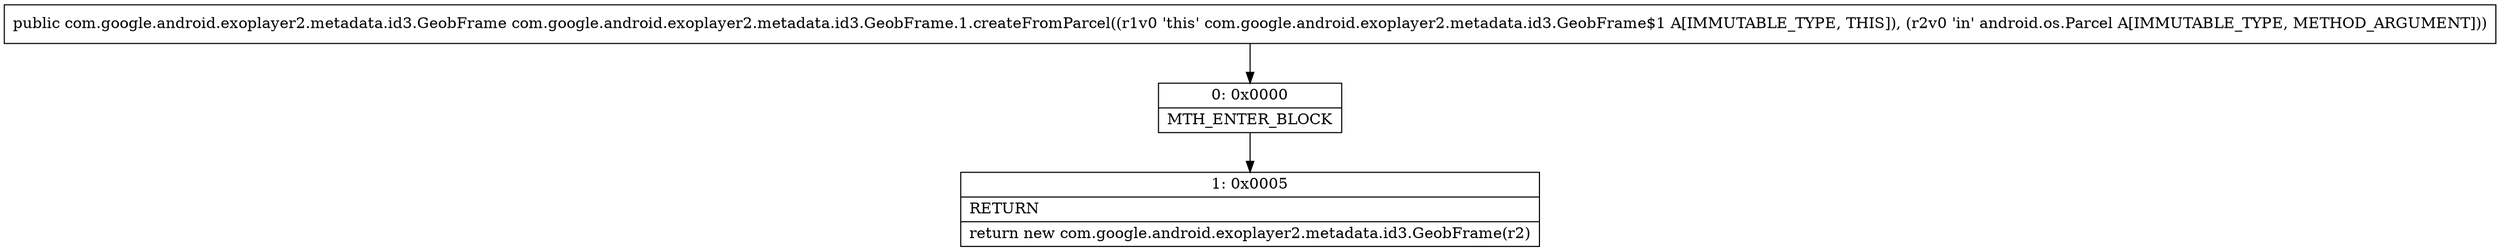 digraph "CFG forcom.google.android.exoplayer2.metadata.id3.GeobFrame.1.createFromParcel(Landroid\/os\/Parcel;)Lcom\/google\/android\/exoplayer2\/metadata\/id3\/GeobFrame;" {
Node_0 [shape=record,label="{0\:\ 0x0000|MTH_ENTER_BLOCK\l}"];
Node_1 [shape=record,label="{1\:\ 0x0005|RETURN\l|return new com.google.android.exoplayer2.metadata.id3.GeobFrame(r2)\l}"];
MethodNode[shape=record,label="{public com.google.android.exoplayer2.metadata.id3.GeobFrame com.google.android.exoplayer2.metadata.id3.GeobFrame.1.createFromParcel((r1v0 'this' com.google.android.exoplayer2.metadata.id3.GeobFrame$1 A[IMMUTABLE_TYPE, THIS]), (r2v0 'in' android.os.Parcel A[IMMUTABLE_TYPE, METHOD_ARGUMENT])) }"];
MethodNode -> Node_0;
Node_0 -> Node_1;
}


